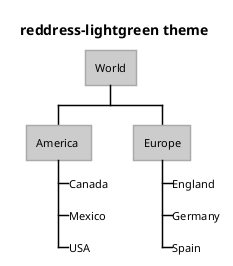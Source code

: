 ' Do not edit
' Theme Gallery
' autogenerated by script
'
@startwbs
!theme reddress-lightgreen
title reddress-lightgreen theme
* World
** America 
***_ Canada 
***_ Mexico
***_ USA
** Europe
***_  England
***_  Germany
***_  Spain
@endwbs
